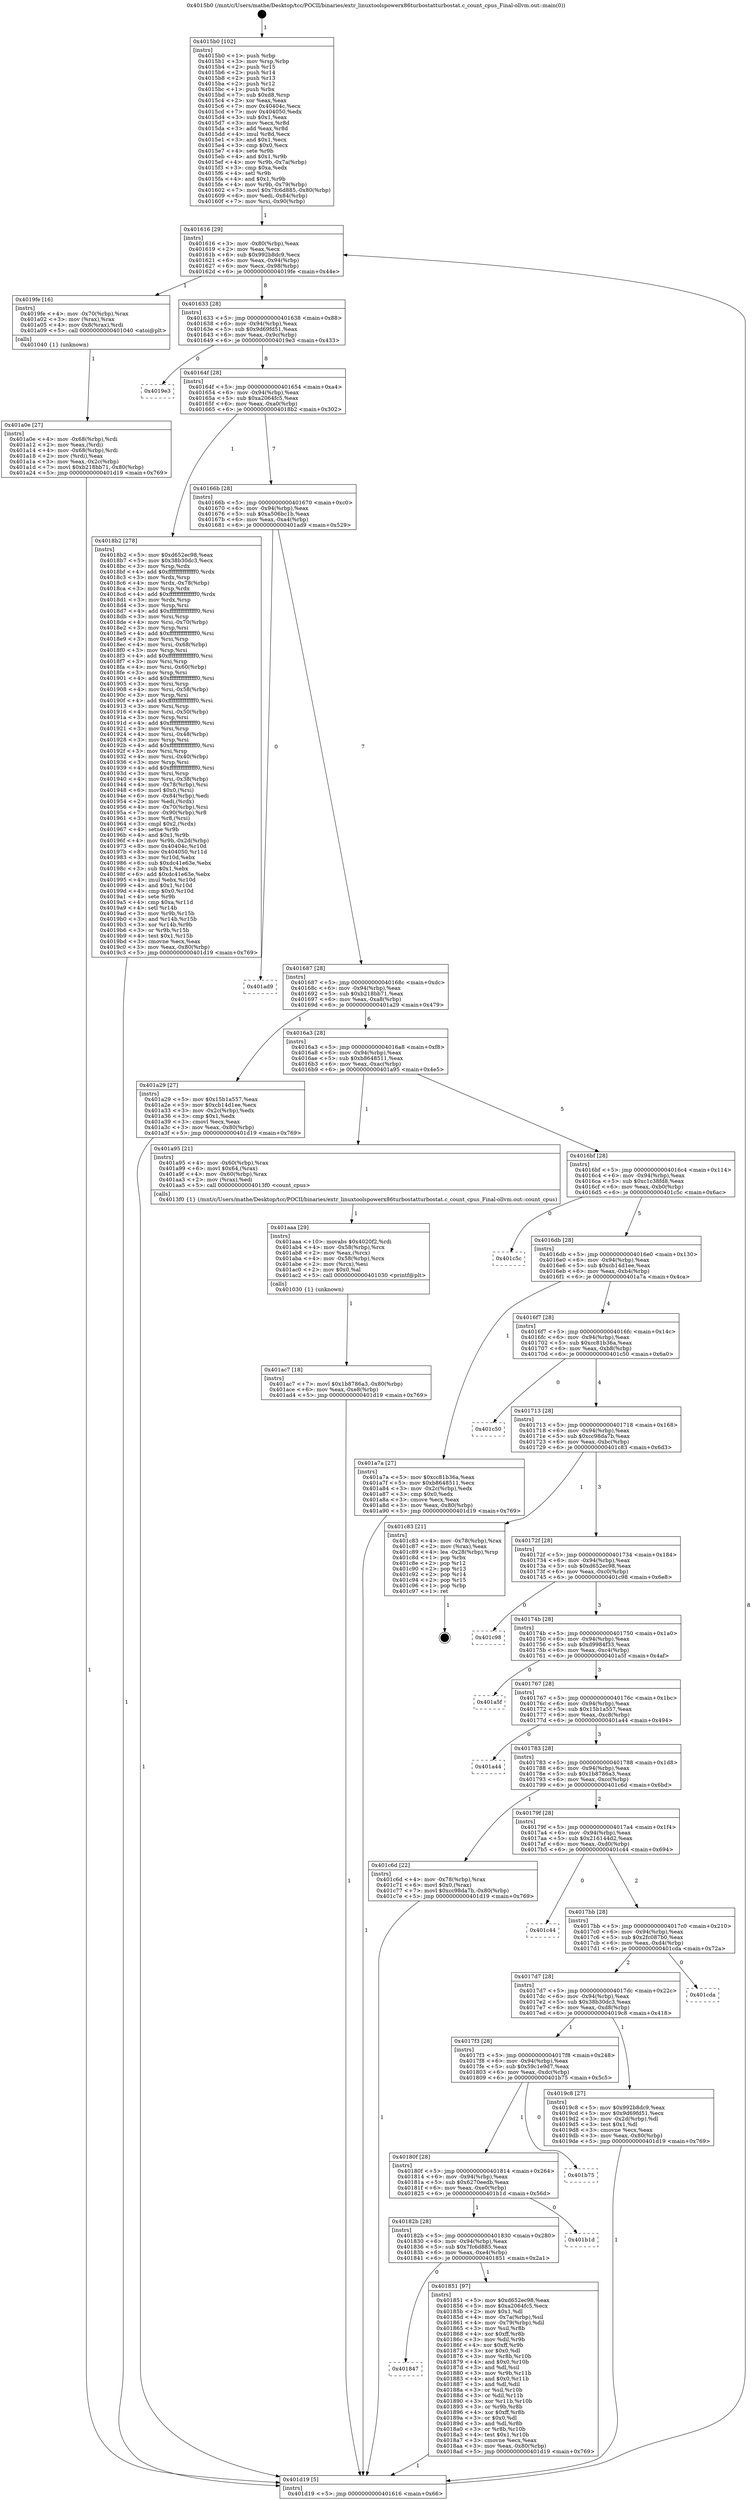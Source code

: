 digraph "0x4015b0" {
  label = "0x4015b0 (/mnt/c/Users/mathe/Desktop/tcc/POCII/binaries/extr_linuxtoolspowerx86turbostatturbostat.c_count_cpus_Final-ollvm.out::main(0))"
  labelloc = "t"
  node[shape=record]

  Entry [label="",width=0.3,height=0.3,shape=circle,fillcolor=black,style=filled]
  "0x401616" [label="{
     0x401616 [29]\l
     | [instrs]\l
     &nbsp;&nbsp;0x401616 \<+3\>: mov -0x80(%rbp),%eax\l
     &nbsp;&nbsp;0x401619 \<+2\>: mov %eax,%ecx\l
     &nbsp;&nbsp;0x40161b \<+6\>: sub $0x992b8dc9,%ecx\l
     &nbsp;&nbsp;0x401621 \<+6\>: mov %eax,-0x94(%rbp)\l
     &nbsp;&nbsp;0x401627 \<+6\>: mov %ecx,-0x98(%rbp)\l
     &nbsp;&nbsp;0x40162d \<+6\>: je 00000000004019fe \<main+0x44e\>\l
  }"]
  "0x4019fe" [label="{
     0x4019fe [16]\l
     | [instrs]\l
     &nbsp;&nbsp;0x4019fe \<+4\>: mov -0x70(%rbp),%rax\l
     &nbsp;&nbsp;0x401a02 \<+3\>: mov (%rax),%rax\l
     &nbsp;&nbsp;0x401a05 \<+4\>: mov 0x8(%rax),%rdi\l
     &nbsp;&nbsp;0x401a09 \<+5\>: call 0000000000401040 \<atoi@plt\>\l
     | [calls]\l
     &nbsp;&nbsp;0x401040 \{1\} (unknown)\l
  }"]
  "0x401633" [label="{
     0x401633 [28]\l
     | [instrs]\l
     &nbsp;&nbsp;0x401633 \<+5\>: jmp 0000000000401638 \<main+0x88\>\l
     &nbsp;&nbsp;0x401638 \<+6\>: mov -0x94(%rbp),%eax\l
     &nbsp;&nbsp;0x40163e \<+5\>: sub $0x9d69fd51,%eax\l
     &nbsp;&nbsp;0x401643 \<+6\>: mov %eax,-0x9c(%rbp)\l
     &nbsp;&nbsp;0x401649 \<+6\>: je 00000000004019e3 \<main+0x433\>\l
  }"]
  Exit [label="",width=0.3,height=0.3,shape=circle,fillcolor=black,style=filled,peripheries=2]
  "0x4019e3" [label="{
     0x4019e3\l
  }", style=dashed]
  "0x40164f" [label="{
     0x40164f [28]\l
     | [instrs]\l
     &nbsp;&nbsp;0x40164f \<+5\>: jmp 0000000000401654 \<main+0xa4\>\l
     &nbsp;&nbsp;0x401654 \<+6\>: mov -0x94(%rbp),%eax\l
     &nbsp;&nbsp;0x40165a \<+5\>: sub $0xa2064fc5,%eax\l
     &nbsp;&nbsp;0x40165f \<+6\>: mov %eax,-0xa0(%rbp)\l
     &nbsp;&nbsp;0x401665 \<+6\>: je 00000000004018b2 \<main+0x302\>\l
  }"]
  "0x401ac7" [label="{
     0x401ac7 [18]\l
     | [instrs]\l
     &nbsp;&nbsp;0x401ac7 \<+7\>: movl $0x1b8786a3,-0x80(%rbp)\l
     &nbsp;&nbsp;0x401ace \<+6\>: mov %eax,-0xe8(%rbp)\l
     &nbsp;&nbsp;0x401ad4 \<+5\>: jmp 0000000000401d19 \<main+0x769\>\l
  }"]
  "0x4018b2" [label="{
     0x4018b2 [278]\l
     | [instrs]\l
     &nbsp;&nbsp;0x4018b2 \<+5\>: mov $0xd652ec98,%eax\l
     &nbsp;&nbsp;0x4018b7 \<+5\>: mov $0x38b30dc3,%ecx\l
     &nbsp;&nbsp;0x4018bc \<+3\>: mov %rsp,%rdx\l
     &nbsp;&nbsp;0x4018bf \<+4\>: add $0xfffffffffffffff0,%rdx\l
     &nbsp;&nbsp;0x4018c3 \<+3\>: mov %rdx,%rsp\l
     &nbsp;&nbsp;0x4018c6 \<+4\>: mov %rdx,-0x78(%rbp)\l
     &nbsp;&nbsp;0x4018ca \<+3\>: mov %rsp,%rdx\l
     &nbsp;&nbsp;0x4018cd \<+4\>: add $0xfffffffffffffff0,%rdx\l
     &nbsp;&nbsp;0x4018d1 \<+3\>: mov %rdx,%rsp\l
     &nbsp;&nbsp;0x4018d4 \<+3\>: mov %rsp,%rsi\l
     &nbsp;&nbsp;0x4018d7 \<+4\>: add $0xfffffffffffffff0,%rsi\l
     &nbsp;&nbsp;0x4018db \<+3\>: mov %rsi,%rsp\l
     &nbsp;&nbsp;0x4018de \<+4\>: mov %rsi,-0x70(%rbp)\l
     &nbsp;&nbsp;0x4018e2 \<+3\>: mov %rsp,%rsi\l
     &nbsp;&nbsp;0x4018e5 \<+4\>: add $0xfffffffffffffff0,%rsi\l
     &nbsp;&nbsp;0x4018e9 \<+3\>: mov %rsi,%rsp\l
     &nbsp;&nbsp;0x4018ec \<+4\>: mov %rsi,-0x68(%rbp)\l
     &nbsp;&nbsp;0x4018f0 \<+3\>: mov %rsp,%rsi\l
     &nbsp;&nbsp;0x4018f3 \<+4\>: add $0xfffffffffffffff0,%rsi\l
     &nbsp;&nbsp;0x4018f7 \<+3\>: mov %rsi,%rsp\l
     &nbsp;&nbsp;0x4018fa \<+4\>: mov %rsi,-0x60(%rbp)\l
     &nbsp;&nbsp;0x4018fe \<+3\>: mov %rsp,%rsi\l
     &nbsp;&nbsp;0x401901 \<+4\>: add $0xfffffffffffffff0,%rsi\l
     &nbsp;&nbsp;0x401905 \<+3\>: mov %rsi,%rsp\l
     &nbsp;&nbsp;0x401908 \<+4\>: mov %rsi,-0x58(%rbp)\l
     &nbsp;&nbsp;0x40190c \<+3\>: mov %rsp,%rsi\l
     &nbsp;&nbsp;0x40190f \<+4\>: add $0xfffffffffffffff0,%rsi\l
     &nbsp;&nbsp;0x401913 \<+3\>: mov %rsi,%rsp\l
     &nbsp;&nbsp;0x401916 \<+4\>: mov %rsi,-0x50(%rbp)\l
     &nbsp;&nbsp;0x40191a \<+3\>: mov %rsp,%rsi\l
     &nbsp;&nbsp;0x40191d \<+4\>: add $0xfffffffffffffff0,%rsi\l
     &nbsp;&nbsp;0x401921 \<+3\>: mov %rsi,%rsp\l
     &nbsp;&nbsp;0x401924 \<+4\>: mov %rsi,-0x48(%rbp)\l
     &nbsp;&nbsp;0x401928 \<+3\>: mov %rsp,%rsi\l
     &nbsp;&nbsp;0x40192b \<+4\>: add $0xfffffffffffffff0,%rsi\l
     &nbsp;&nbsp;0x40192f \<+3\>: mov %rsi,%rsp\l
     &nbsp;&nbsp;0x401932 \<+4\>: mov %rsi,-0x40(%rbp)\l
     &nbsp;&nbsp;0x401936 \<+3\>: mov %rsp,%rsi\l
     &nbsp;&nbsp;0x401939 \<+4\>: add $0xfffffffffffffff0,%rsi\l
     &nbsp;&nbsp;0x40193d \<+3\>: mov %rsi,%rsp\l
     &nbsp;&nbsp;0x401940 \<+4\>: mov %rsi,-0x38(%rbp)\l
     &nbsp;&nbsp;0x401944 \<+4\>: mov -0x78(%rbp),%rsi\l
     &nbsp;&nbsp;0x401948 \<+6\>: movl $0x0,(%rsi)\l
     &nbsp;&nbsp;0x40194e \<+6\>: mov -0x84(%rbp),%edi\l
     &nbsp;&nbsp;0x401954 \<+2\>: mov %edi,(%rdx)\l
     &nbsp;&nbsp;0x401956 \<+4\>: mov -0x70(%rbp),%rsi\l
     &nbsp;&nbsp;0x40195a \<+7\>: mov -0x90(%rbp),%r8\l
     &nbsp;&nbsp;0x401961 \<+3\>: mov %r8,(%rsi)\l
     &nbsp;&nbsp;0x401964 \<+3\>: cmpl $0x2,(%rdx)\l
     &nbsp;&nbsp;0x401967 \<+4\>: setne %r9b\l
     &nbsp;&nbsp;0x40196b \<+4\>: and $0x1,%r9b\l
     &nbsp;&nbsp;0x40196f \<+4\>: mov %r9b,-0x2d(%rbp)\l
     &nbsp;&nbsp;0x401973 \<+8\>: mov 0x40404c,%r10d\l
     &nbsp;&nbsp;0x40197b \<+8\>: mov 0x404050,%r11d\l
     &nbsp;&nbsp;0x401983 \<+3\>: mov %r10d,%ebx\l
     &nbsp;&nbsp;0x401986 \<+6\>: sub $0xdc41e63e,%ebx\l
     &nbsp;&nbsp;0x40198c \<+3\>: sub $0x1,%ebx\l
     &nbsp;&nbsp;0x40198f \<+6\>: add $0xdc41e63e,%ebx\l
     &nbsp;&nbsp;0x401995 \<+4\>: imul %ebx,%r10d\l
     &nbsp;&nbsp;0x401999 \<+4\>: and $0x1,%r10d\l
     &nbsp;&nbsp;0x40199d \<+4\>: cmp $0x0,%r10d\l
     &nbsp;&nbsp;0x4019a1 \<+4\>: sete %r9b\l
     &nbsp;&nbsp;0x4019a5 \<+4\>: cmp $0xa,%r11d\l
     &nbsp;&nbsp;0x4019a9 \<+4\>: setl %r14b\l
     &nbsp;&nbsp;0x4019ad \<+3\>: mov %r9b,%r15b\l
     &nbsp;&nbsp;0x4019b0 \<+3\>: and %r14b,%r15b\l
     &nbsp;&nbsp;0x4019b3 \<+3\>: xor %r14b,%r9b\l
     &nbsp;&nbsp;0x4019b6 \<+3\>: or %r9b,%r15b\l
     &nbsp;&nbsp;0x4019b9 \<+4\>: test $0x1,%r15b\l
     &nbsp;&nbsp;0x4019bd \<+3\>: cmovne %ecx,%eax\l
     &nbsp;&nbsp;0x4019c0 \<+3\>: mov %eax,-0x80(%rbp)\l
     &nbsp;&nbsp;0x4019c3 \<+5\>: jmp 0000000000401d19 \<main+0x769\>\l
  }"]
  "0x40166b" [label="{
     0x40166b [28]\l
     | [instrs]\l
     &nbsp;&nbsp;0x40166b \<+5\>: jmp 0000000000401670 \<main+0xc0\>\l
     &nbsp;&nbsp;0x401670 \<+6\>: mov -0x94(%rbp),%eax\l
     &nbsp;&nbsp;0x401676 \<+5\>: sub $0xa506bc1b,%eax\l
     &nbsp;&nbsp;0x40167b \<+6\>: mov %eax,-0xa4(%rbp)\l
     &nbsp;&nbsp;0x401681 \<+6\>: je 0000000000401ad9 \<main+0x529\>\l
  }"]
  "0x401aaa" [label="{
     0x401aaa [29]\l
     | [instrs]\l
     &nbsp;&nbsp;0x401aaa \<+10\>: movabs $0x4020f2,%rdi\l
     &nbsp;&nbsp;0x401ab4 \<+4\>: mov -0x58(%rbp),%rcx\l
     &nbsp;&nbsp;0x401ab8 \<+2\>: mov %eax,(%rcx)\l
     &nbsp;&nbsp;0x401aba \<+4\>: mov -0x58(%rbp),%rcx\l
     &nbsp;&nbsp;0x401abe \<+2\>: mov (%rcx),%esi\l
     &nbsp;&nbsp;0x401ac0 \<+2\>: mov $0x0,%al\l
     &nbsp;&nbsp;0x401ac2 \<+5\>: call 0000000000401030 \<printf@plt\>\l
     | [calls]\l
     &nbsp;&nbsp;0x401030 \{1\} (unknown)\l
  }"]
  "0x401ad9" [label="{
     0x401ad9\l
  }", style=dashed]
  "0x401687" [label="{
     0x401687 [28]\l
     | [instrs]\l
     &nbsp;&nbsp;0x401687 \<+5\>: jmp 000000000040168c \<main+0xdc\>\l
     &nbsp;&nbsp;0x40168c \<+6\>: mov -0x94(%rbp),%eax\l
     &nbsp;&nbsp;0x401692 \<+5\>: sub $0xb218bb71,%eax\l
     &nbsp;&nbsp;0x401697 \<+6\>: mov %eax,-0xa8(%rbp)\l
     &nbsp;&nbsp;0x40169d \<+6\>: je 0000000000401a29 \<main+0x479\>\l
  }"]
  "0x401a0e" [label="{
     0x401a0e [27]\l
     | [instrs]\l
     &nbsp;&nbsp;0x401a0e \<+4\>: mov -0x68(%rbp),%rdi\l
     &nbsp;&nbsp;0x401a12 \<+2\>: mov %eax,(%rdi)\l
     &nbsp;&nbsp;0x401a14 \<+4\>: mov -0x68(%rbp),%rdi\l
     &nbsp;&nbsp;0x401a18 \<+2\>: mov (%rdi),%eax\l
     &nbsp;&nbsp;0x401a1a \<+3\>: mov %eax,-0x2c(%rbp)\l
     &nbsp;&nbsp;0x401a1d \<+7\>: movl $0xb218bb71,-0x80(%rbp)\l
     &nbsp;&nbsp;0x401a24 \<+5\>: jmp 0000000000401d19 \<main+0x769\>\l
  }"]
  "0x401a29" [label="{
     0x401a29 [27]\l
     | [instrs]\l
     &nbsp;&nbsp;0x401a29 \<+5\>: mov $0x15b1a557,%eax\l
     &nbsp;&nbsp;0x401a2e \<+5\>: mov $0xcb14d1ee,%ecx\l
     &nbsp;&nbsp;0x401a33 \<+3\>: mov -0x2c(%rbp),%edx\l
     &nbsp;&nbsp;0x401a36 \<+3\>: cmp $0x1,%edx\l
     &nbsp;&nbsp;0x401a39 \<+3\>: cmovl %ecx,%eax\l
     &nbsp;&nbsp;0x401a3c \<+3\>: mov %eax,-0x80(%rbp)\l
     &nbsp;&nbsp;0x401a3f \<+5\>: jmp 0000000000401d19 \<main+0x769\>\l
  }"]
  "0x4016a3" [label="{
     0x4016a3 [28]\l
     | [instrs]\l
     &nbsp;&nbsp;0x4016a3 \<+5\>: jmp 00000000004016a8 \<main+0xf8\>\l
     &nbsp;&nbsp;0x4016a8 \<+6\>: mov -0x94(%rbp),%eax\l
     &nbsp;&nbsp;0x4016ae \<+5\>: sub $0xb8648511,%eax\l
     &nbsp;&nbsp;0x4016b3 \<+6\>: mov %eax,-0xac(%rbp)\l
     &nbsp;&nbsp;0x4016b9 \<+6\>: je 0000000000401a95 \<main+0x4e5\>\l
  }"]
  "0x4015b0" [label="{
     0x4015b0 [102]\l
     | [instrs]\l
     &nbsp;&nbsp;0x4015b0 \<+1\>: push %rbp\l
     &nbsp;&nbsp;0x4015b1 \<+3\>: mov %rsp,%rbp\l
     &nbsp;&nbsp;0x4015b4 \<+2\>: push %r15\l
     &nbsp;&nbsp;0x4015b6 \<+2\>: push %r14\l
     &nbsp;&nbsp;0x4015b8 \<+2\>: push %r13\l
     &nbsp;&nbsp;0x4015ba \<+2\>: push %r12\l
     &nbsp;&nbsp;0x4015bc \<+1\>: push %rbx\l
     &nbsp;&nbsp;0x4015bd \<+7\>: sub $0xd8,%rsp\l
     &nbsp;&nbsp;0x4015c4 \<+2\>: xor %eax,%eax\l
     &nbsp;&nbsp;0x4015c6 \<+7\>: mov 0x40404c,%ecx\l
     &nbsp;&nbsp;0x4015cd \<+7\>: mov 0x404050,%edx\l
     &nbsp;&nbsp;0x4015d4 \<+3\>: sub $0x1,%eax\l
     &nbsp;&nbsp;0x4015d7 \<+3\>: mov %ecx,%r8d\l
     &nbsp;&nbsp;0x4015da \<+3\>: add %eax,%r8d\l
     &nbsp;&nbsp;0x4015dd \<+4\>: imul %r8d,%ecx\l
     &nbsp;&nbsp;0x4015e1 \<+3\>: and $0x1,%ecx\l
     &nbsp;&nbsp;0x4015e4 \<+3\>: cmp $0x0,%ecx\l
     &nbsp;&nbsp;0x4015e7 \<+4\>: sete %r9b\l
     &nbsp;&nbsp;0x4015eb \<+4\>: and $0x1,%r9b\l
     &nbsp;&nbsp;0x4015ef \<+4\>: mov %r9b,-0x7a(%rbp)\l
     &nbsp;&nbsp;0x4015f3 \<+3\>: cmp $0xa,%edx\l
     &nbsp;&nbsp;0x4015f6 \<+4\>: setl %r9b\l
     &nbsp;&nbsp;0x4015fa \<+4\>: and $0x1,%r9b\l
     &nbsp;&nbsp;0x4015fe \<+4\>: mov %r9b,-0x79(%rbp)\l
     &nbsp;&nbsp;0x401602 \<+7\>: movl $0x7fc6d885,-0x80(%rbp)\l
     &nbsp;&nbsp;0x401609 \<+6\>: mov %edi,-0x84(%rbp)\l
     &nbsp;&nbsp;0x40160f \<+7\>: mov %rsi,-0x90(%rbp)\l
  }"]
  "0x401a95" [label="{
     0x401a95 [21]\l
     | [instrs]\l
     &nbsp;&nbsp;0x401a95 \<+4\>: mov -0x60(%rbp),%rax\l
     &nbsp;&nbsp;0x401a99 \<+6\>: movl $0x64,(%rax)\l
     &nbsp;&nbsp;0x401a9f \<+4\>: mov -0x60(%rbp),%rax\l
     &nbsp;&nbsp;0x401aa3 \<+2\>: mov (%rax),%edi\l
     &nbsp;&nbsp;0x401aa5 \<+5\>: call 00000000004013f0 \<count_cpus\>\l
     | [calls]\l
     &nbsp;&nbsp;0x4013f0 \{1\} (/mnt/c/Users/mathe/Desktop/tcc/POCII/binaries/extr_linuxtoolspowerx86turbostatturbostat.c_count_cpus_Final-ollvm.out::count_cpus)\l
  }"]
  "0x4016bf" [label="{
     0x4016bf [28]\l
     | [instrs]\l
     &nbsp;&nbsp;0x4016bf \<+5\>: jmp 00000000004016c4 \<main+0x114\>\l
     &nbsp;&nbsp;0x4016c4 \<+6\>: mov -0x94(%rbp),%eax\l
     &nbsp;&nbsp;0x4016ca \<+5\>: sub $0xc1c38fd8,%eax\l
     &nbsp;&nbsp;0x4016cf \<+6\>: mov %eax,-0xb0(%rbp)\l
     &nbsp;&nbsp;0x4016d5 \<+6\>: je 0000000000401c5c \<main+0x6ac\>\l
  }"]
  "0x401d19" [label="{
     0x401d19 [5]\l
     | [instrs]\l
     &nbsp;&nbsp;0x401d19 \<+5\>: jmp 0000000000401616 \<main+0x66\>\l
  }"]
  "0x401c5c" [label="{
     0x401c5c\l
  }", style=dashed]
  "0x4016db" [label="{
     0x4016db [28]\l
     | [instrs]\l
     &nbsp;&nbsp;0x4016db \<+5\>: jmp 00000000004016e0 \<main+0x130\>\l
     &nbsp;&nbsp;0x4016e0 \<+6\>: mov -0x94(%rbp),%eax\l
     &nbsp;&nbsp;0x4016e6 \<+5\>: sub $0xcb14d1ee,%eax\l
     &nbsp;&nbsp;0x4016eb \<+6\>: mov %eax,-0xb4(%rbp)\l
     &nbsp;&nbsp;0x4016f1 \<+6\>: je 0000000000401a7a \<main+0x4ca\>\l
  }"]
  "0x401847" [label="{
     0x401847\l
  }", style=dashed]
  "0x401a7a" [label="{
     0x401a7a [27]\l
     | [instrs]\l
     &nbsp;&nbsp;0x401a7a \<+5\>: mov $0xcc81b36a,%eax\l
     &nbsp;&nbsp;0x401a7f \<+5\>: mov $0xb8648511,%ecx\l
     &nbsp;&nbsp;0x401a84 \<+3\>: mov -0x2c(%rbp),%edx\l
     &nbsp;&nbsp;0x401a87 \<+3\>: cmp $0x0,%edx\l
     &nbsp;&nbsp;0x401a8a \<+3\>: cmove %ecx,%eax\l
     &nbsp;&nbsp;0x401a8d \<+3\>: mov %eax,-0x80(%rbp)\l
     &nbsp;&nbsp;0x401a90 \<+5\>: jmp 0000000000401d19 \<main+0x769\>\l
  }"]
  "0x4016f7" [label="{
     0x4016f7 [28]\l
     | [instrs]\l
     &nbsp;&nbsp;0x4016f7 \<+5\>: jmp 00000000004016fc \<main+0x14c\>\l
     &nbsp;&nbsp;0x4016fc \<+6\>: mov -0x94(%rbp),%eax\l
     &nbsp;&nbsp;0x401702 \<+5\>: sub $0xcc81b36a,%eax\l
     &nbsp;&nbsp;0x401707 \<+6\>: mov %eax,-0xb8(%rbp)\l
     &nbsp;&nbsp;0x40170d \<+6\>: je 0000000000401c50 \<main+0x6a0\>\l
  }"]
  "0x401851" [label="{
     0x401851 [97]\l
     | [instrs]\l
     &nbsp;&nbsp;0x401851 \<+5\>: mov $0xd652ec98,%eax\l
     &nbsp;&nbsp;0x401856 \<+5\>: mov $0xa2064fc5,%ecx\l
     &nbsp;&nbsp;0x40185b \<+2\>: mov $0x1,%dl\l
     &nbsp;&nbsp;0x40185d \<+4\>: mov -0x7a(%rbp),%sil\l
     &nbsp;&nbsp;0x401861 \<+4\>: mov -0x79(%rbp),%dil\l
     &nbsp;&nbsp;0x401865 \<+3\>: mov %sil,%r8b\l
     &nbsp;&nbsp;0x401868 \<+4\>: xor $0xff,%r8b\l
     &nbsp;&nbsp;0x40186c \<+3\>: mov %dil,%r9b\l
     &nbsp;&nbsp;0x40186f \<+4\>: xor $0xff,%r9b\l
     &nbsp;&nbsp;0x401873 \<+3\>: xor $0x0,%dl\l
     &nbsp;&nbsp;0x401876 \<+3\>: mov %r8b,%r10b\l
     &nbsp;&nbsp;0x401879 \<+4\>: and $0x0,%r10b\l
     &nbsp;&nbsp;0x40187d \<+3\>: and %dl,%sil\l
     &nbsp;&nbsp;0x401880 \<+3\>: mov %r9b,%r11b\l
     &nbsp;&nbsp;0x401883 \<+4\>: and $0x0,%r11b\l
     &nbsp;&nbsp;0x401887 \<+3\>: and %dl,%dil\l
     &nbsp;&nbsp;0x40188a \<+3\>: or %sil,%r10b\l
     &nbsp;&nbsp;0x40188d \<+3\>: or %dil,%r11b\l
     &nbsp;&nbsp;0x401890 \<+3\>: xor %r11b,%r10b\l
     &nbsp;&nbsp;0x401893 \<+3\>: or %r9b,%r8b\l
     &nbsp;&nbsp;0x401896 \<+4\>: xor $0xff,%r8b\l
     &nbsp;&nbsp;0x40189a \<+3\>: or $0x0,%dl\l
     &nbsp;&nbsp;0x40189d \<+3\>: and %dl,%r8b\l
     &nbsp;&nbsp;0x4018a0 \<+3\>: or %r8b,%r10b\l
     &nbsp;&nbsp;0x4018a3 \<+4\>: test $0x1,%r10b\l
     &nbsp;&nbsp;0x4018a7 \<+3\>: cmovne %ecx,%eax\l
     &nbsp;&nbsp;0x4018aa \<+3\>: mov %eax,-0x80(%rbp)\l
     &nbsp;&nbsp;0x4018ad \<+5\>: jmp 0000000000401d19 \<main+0x769\>\l
  }"]
  "0x401c50" [label="{
     0x401c50\l
  }", style=dashed]
  "0x401713" [label="{
     0x401713 [28]\l
     | [instrs]\l
     &nbsp;&nbsp;0x401713 \<+5\>: jmp 0000000000401718 \<main+0x168\>\l
     &nbsp;&nbsp;0x401718 \<+6\>: mov -0x94(%rbp),%eax\l
     &nbsp;&nbsp;0x40171e \<+5\>: sub $0xcc98da7b,%eax\l
     &nbsp;&nbsp;0x401723 \<+6\>: mov %eax,-0xbc(%rbp)\l
     &nbsp;&nbsp;0x401729 \<+6\>: je 0000000000401c83 \<main+0x6d3\>\l
  }"]
  "0x40182b" [label="{
     0x40182b [28]\l
     | [instrs]\l
     &nbsp;&nbsp;0x40182b \<+5\>: jmp 0000000000401830 \<main+0x280\>\l
     &nbsp;&nbsp;0x401830 \<+6\>: mov -0x94(%rbp),%eax\l
     &nbsp;&nbsp;0x401836 \<+5\>: sub $0x7fc6d885,%eax\l
     &nbsp;&nbsp;0x40183b \<+6\>: mov %eax,-0xe4(%rbp)\l
     &nbsp;&nbsp;0x401841 \<+6\>: je 0000000000401851 \<main+0x2a1\>\l
  }"]
  "0x401c83" [label="{
     0x401c83 [21]\l
     | [instrs]\l
     &nbsp;&nbsp;0x401c83 \<+4\>: mov -0x78(%rbp),%rax\l
     &nbsp;&nbsp;0x401c87 \<+2\>: mov (%rax),%eax\l
     &nbsp;&nbsp;0x401c89 \<+4\>: lea -0x28(%rbp),%rsp\l
     &nbsp;&nbsp;0x401c8d \<+1\>: pop %rbx\l
     &nbsp;&nbsp;0x401c8e \<+2\>: pop %r12\l
     &nbsp;&nbsp;0x401c90 \<+2\>: pop %r13\l
     &nbsp;&nbsp;0x401c92 \<+2\>: pop %r14\l
     &nbsp;&nbsp;0x401c94 \<+2\>: pop %r15\l
     &nbsp;&nbsp;0x401c96 \<+1\>: pop %rbp\l
     &nbsp;&nbsp;0x401c97 \<+1\>: ret\l
  }"]
  "0x40172f" [label="{
     0x40172f [28]\l
     | [instrs]\l
     &nbsp;&nbsp;0x40172f \<+5\>: jmp 0000000000401734 \<main+0x184\>\l
     &nbsp;&nbsp;0x401734 \<+6\>: mov -0x94(%rbp),%eax\l
     &nbsp;&nbsp;0x40173a \<+5\>: sub $0xd652ec98,%eax\l
     &nbsp;&nbsp;0x40173f \<+6\>: mov %eax,-0xc0(%rbp)\l
     &nbsp;&nbsp;0x401745 \<+6\>: je 0000000000401c98 \<main+0x6e8\>\l
  }"]
  "0x401b1d" [label="{
     0x401b1d\l
  }", style=dashed]
  "0x401c98" [label="{
     0x401c98\l
  }", style=dashed]
  "0x40174b" [label="{
     0x40174b [28]\l
     | [instrs]\l
     &nbsp;&nbsp;0x40174b \<+5\>: jmp 0000000000401750 \<main+0x1a0\>\l
     &nbsp;&nbsp;0x401750 \<+6\>: mov -0x94(%rbp),%eax\l
     &nbsp;&nbsp;0x401756 \<+5\>: sub $0xd9984f33,%eax\l
     &nbsp;&nbsp;0x40175b \<+6\>: mov %eax,-0xc4(%rbp)\l
     &nbsp;&nbsp;0x401761 \<+6\>: je 0000000000401a5f \<main+0x4af\>\l
  }"]
  "0x40180f" [label="{
     0x40180f [28]\l
     | [instrs]\l
     &nbsp;&nbsp;0x40180f \<+5\>: jmp 0000000000401814 \<main+0x264\>\l
     &nbsp;&nbsp;0x401814 \<+6\>: mov -0x94(%rbp),%eax\l
     &nbsp;&nbsp;0x40181a \<+5\>: sub $0x6270eedb,%eax\l
     &nbsp;&nbsp;0x40181f \<+6\>: mov %eax,-0xe0(%rbp)\l
     &nbsp;&nbsp;0x401825 \<+6\>: je 0000000000401b1d \<main+0x56d\>\l
  }"]
  "0x401a5f" [label="{
     0x401a5f\l
  }", style=dashed]
  "0x401767" [label="{
     0x401767 [28]\l
     | [instrs]\l
     &nbsp;&nbsp;0x401767 \<+5\>: jmp 000000000040176c \<main+0x1bc\>\l
     &nbsp;&nbsp;0x40176c \<+6\>: mov -0x94(%rbp),%eax\l
     &nbsp;&nbsp;0x401772 \<+5\>: sub $0x15b1a557,%eax\l
     &nbsp;&nbsp;0x401777 \<+6\>: mov %eax,-0xc8(%rbp)\l
     &nbsp;&nbsp;0x40177d \<+6\>: je 0000000000401a44 \<main+0x494\>\l
  }"]
  "0x401b75" [label="{
     0x401b75\l
  }", style=dashed]
  "0x401a44" [label="{
     0x401a44\l
  }", style=dashed]
  "0x401783" [label="{
     0x401783 [28]\l
     | [instrs]\l
     &nbsp;&nbsp;0x401783 \<+5\>: jmp 0000000000401788 \<main+0x1d8\>\l
     &nbsp;&nbsp;0x401788 \<+6\>: mov -0x94(%rbp),%eax\l
     &nbsp;&nbsp;0x40178e \<+5\>: sub $0x1b8786a3,%eax\l
     &nbsp;&nbsp;0x401793 \<+6\>: mov %eax,-0xcc(%rbp)\l
     &nbsp;&nbsp;0x401799 \<+6\>: je 0000000000401c6d \<main+0x6bd\>\l
  }"]
  "0x4017f3" [label="{
     0x4017f3 [28]\l
     | [instrs]\l
     &nbsp;&nbsp;0x4017f3 \<+5\>: jmp 00000000004017f8 \<main+0x248\>\l
     &nbsp;&nbsp;0x4017f8 \<+6\>: mov -0x94(%rbp),%eax\l
     &nbsp;&nbsp;0x4017fe \<+5\>: sub $0x59c1e9d7,%eax\l
     &nbsp;&nbsp;0x401803 \<+6\>: mov %eax,-0xdc(%rbp)\l
     &nbsp;&nbsp;0x401809 \<+6\>: je 0000000000401b75 \<main+0x5c5\>\l
  }"]
  "0x401c6d" [label="{
     0x401c6d [22]\l
     | [instrs]\l
     &nbsp;&nbsp;0x401c6d \<+4\>: mov -0x78(%rbp),%rax\l
     &nbsp;&nbsp;0x401c71 \<+6\>: movl $0x0,(%rax)\l
     &nbsp;&nbsp;0x401c77 \<+7\>: movl $0xcc98da7b,-0x80(%rbp)\l
     &nbsp;&nbsp;0x401c7e \<+5\>: jmp 0000000000401d19 \<main+0x769\>\l
  }"]
  "0x40179f" [label="{
     0x40179f [28]\l
     | [instrs]\l
     &nbsp;&nbsp;0x40179f \<+5\>: jmp 00000000004017a4 \<main+0x1f4\>\l
     &nbsp;&nbsp;0x4017a4 \<+6\>: mov -0x94(%rbp),%eax\l
     &nbsp;&nbsp;0x4017aa \<+5\>: sub $0x216144d2,%eax\l
     &nbsp;&nbsp;0x4017af \<+6\>: mov %eax,-0xd0(%rbp)\l
     &nbsp;&nbsp;0x4017b5 \<+6\>: je 0000000000401c44 \<main+0x694\>\l
  }"]
  "0x4019c8" [label="{
     0x4019c8 [27]\l
     | [instrs]\l
     &nbsp;&nbsp;0x4019c8 \<+5\>: mov $0x992b8dc9,%eax\l
     &nbsp;&nbsp;0x4019cd \<+5\>: mov $0x9d69fd51,%ecx\l
     &nbsp;&nbsp;0x4019d2 \<+3\>: mov -0x2d(%rbp),%dl\l
     &nbsp;&nbsp;0x4019d5 \<+3\>: test $0x1,%dl\l
     &nbsp;&nbsp;0x4019d8 \<+3\>: cmovne %ecx,%eax\l
     &nbsp;&nbsp;0x4019db \<+3\>: mov %eax,-0x80(%rbp)\l
     &nbsp;&nbsp;0x4019de \<+5\>: jmp 0000000000401d19 \<main+0x769\>\l
  }"]
  "0x401c44" [label="{
     0x401c44\l
  }", style=dashed]
  "0x4017bb" [label="{
     0x4017bb [28]\l
     | [instrs]\l
     &nbsp;&nbsp;0x4017bb \<+5\>: jmp 00000000004017c0 \<main+0x210\>\l
     &nbsp;&nbsp;0x4017c0 \<+6\>: mov -0x94(%rbp),%eax\l
     &nbsp;&nbsp;0x4017c6 \<+5\>: sub $0x2fc087b0,%eax\l
     &nbsp;&nbsp;0x4017cb \<+6\>: mov %eax,-0xd4(%rbp)\l
     &nbsp;&nbsp;0x4017d1 \<+6\>: je 0000000000401cda \<main+0x72a\>\l
  }"]
  "0x4017d7" [label="{
     0x4017d7 [28]\l
     | [instrs]\l
     &nbsp;&nbsp;0x4017d7 \<+5\>: jmp 00000000004017dc \<main+0x22c\>\l
     &nbsp;&nbsp;0x4017dc \<+6\>: mov -0x94(%rbp),%eax\l
     &nbsp;&nbsp;0x4017e2 \<+5\>: sub $0x38b30dc3,%eax\l
     &nbsp;&nbsp;0x4017e7 \<+6\>: mov %eax,-0xd8(%rbp)\l
     &nbsp;&nbsp;0x4017ed \<+6\>: je 00000000004019c8 \<main+0x418\>\l
  }"]
  "0x401cda" [label="{
     0x401cda\l
  }", style=dashed]
  Entry -> "0x4015b0" [label=" 1"]
  "0x401616" -> "0x4019fe" [label=" 1"]
  "0x401616" -> "0x401633" [label=" 8"]
  "0x401c83" -> Exit [label=" 1"]
  "0x401633" -> "0x4019e3" [label=" 0"]
  "0x401633" -> "0x40164f" [label=" 8"]
  "0x401c6d" -> "0x401d19" [label=" 1"]
  "0x40164f" -> "0x4018b2" [label=" 1"]
  "0x40164f" -> "0x40166b" [label=" 7"]
  "0x401ac7" -> "0x401d19" [label=" 1"]
  "0x40166b" -> "0x401ad9" [label=" 0"]
  "0x40166b" -> "0x401687" [label=" 7"]
  "0x401aaa" -> "0x401ac7" [label=" 1"]
  "0x401687" -> "0x401a29" [label=" 1"]
  "0x401687" -> "0x4016a3" [label=" 6"]
  "0x401a95" -> "0x401aaa" [label=" 1"]
  "0x4016a3" -> "0x401a95" [label=" 1"]
  "0x4016a3" -> "0x4016bf" [label=" 5"]
  "0x401a29" -> "0x401d19" [label=" 1"]
  "0x4016bf" -> "0x401c5c" [label=" 0"]
  "0x4016bf" -> "0x4016db" [label=" 5"]
  "0x401a0e" -> "0x401d19" [label=" 1"]
  "0x4016db" -> "0x401a7a" [label=" 1"]
  "0x4016db" -> "0x4016f7" [label=" 4"]
  "0x4019fe" -> "0x401a0e" [label=" 1"]
  "0x4016f7" -> "0x401c50" [label=" 0"]
  "0x4016f7" -> "0x401713" [label=" 4"]
  "0x4019c8" -> "0x401d19" [label=" 1"]
  "0x401713" -> "0x401c83" [label=" 1"]
  "0x401713" -> "0x40172f" [label=" 3"]
  "0x401a7a" -> "0x401d19" [label=" 1"]
  "0x40172f" -> "0x401c98" [label=" 0"]
  "0x40172f" -> "0x40174b" [label=" 3"]
  "0x401d19" -> "0x401616" [label=" 8"]
  "0x40174b" -> "0x401a5f" [label=" 0"]
  "0x40174b" -> "0x401767" [label=" 3"]
  "0x401851" -> "0x401d19" [label=" 1"]
  "0x401767" -> "0x401a44" [label=" 0"]
  "0x401767" -> "0x401783" [label=" 3"]
  "0x40182b" -> "0x401847" [label=" 0"]
  "0x401783" -> "0x401c6d" [label=" 1"]
  "0x401783" -> "0x40179f" [label=" 2"]
  "0x4018b2" -> "0x401d19" [label=" 1"]
  "0x40179f" -> "0x401c44" [label=" 0"]
  "0x40179f" -> "0x4017bb" [label=" 2"]
  "0x40180f" -> "0x40182b" [label=" 1"]
  "0x4017bb" -> "0x401cda" [label=" 0"]
  "0x4017bb" -> "0x4017d7" [label=" 2"]
  "0x40180f" -> "0x401b1d" [label=" 0"]
  "0x4017d7" -> "0x4019c8" [label=" 1"]
  "0x4017d7" -> "0x4017f3" [label=" 1"]
  "0x40182b" -> "0x401851" [label=" 1"]
  "0x4017f3" -> "0x401b75" [label=" 0"]
  "0x4017f3" -> "0x40180f" [label=" 1"]
  "0x4015b0" -> "0x401616" [label=" 1"]
}
